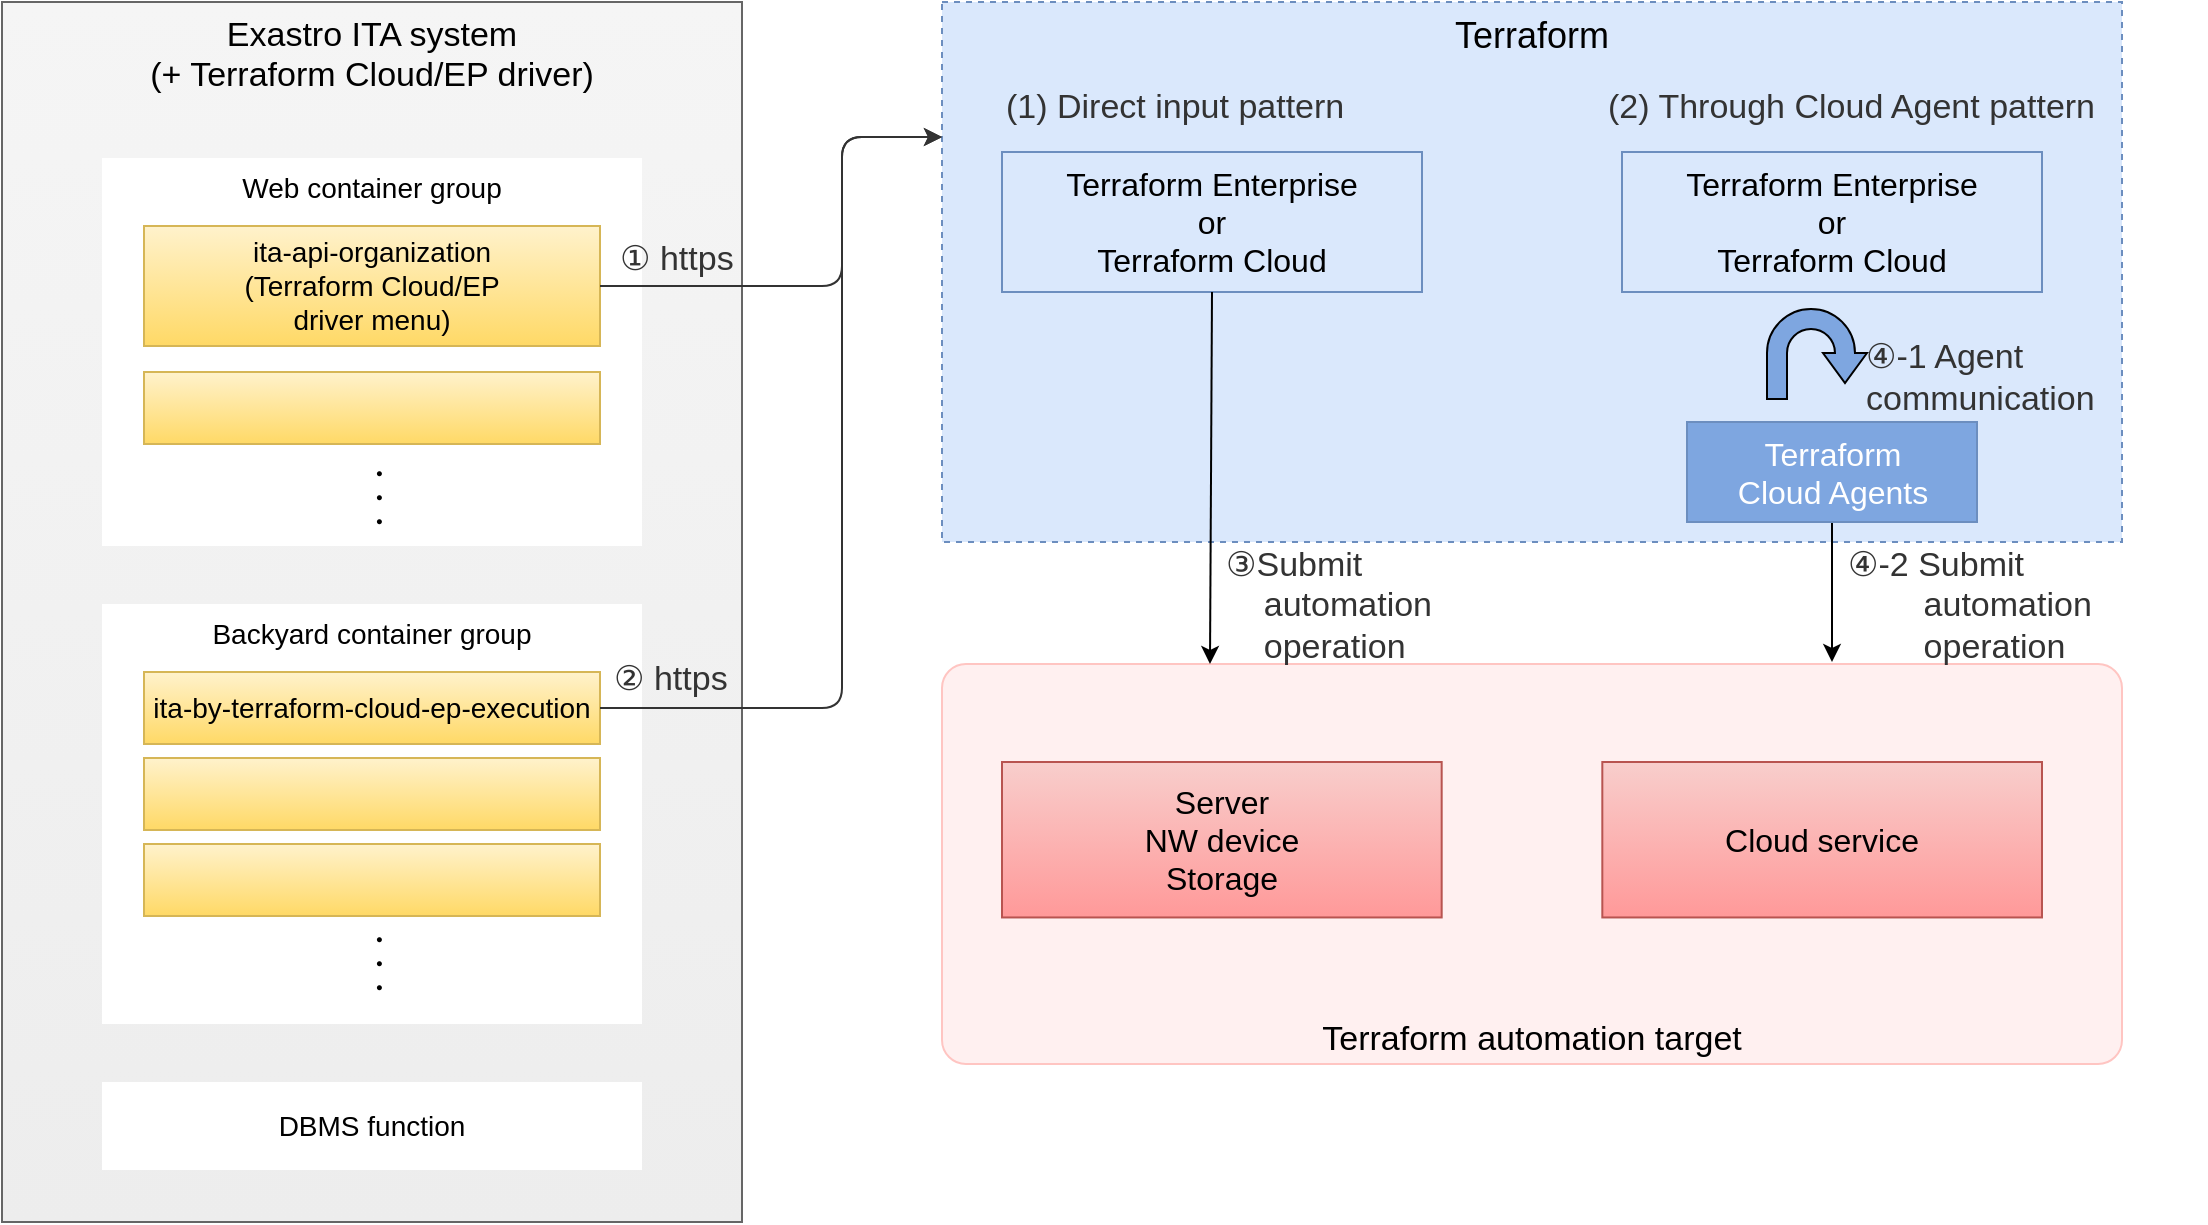 <mxfile version="24.1.0" type="device" pages="2">
  <diagram name="cloud_ep" id="Hip2UEcNGT7Nv8G9Bpkv">
    <mxGraphModel dx="1232" dy="1187" grid="1" gridSize="10" guides="1" tooltips="1" connect="1" arrows="1" fold="1" page="1" pageScale="1" pageWidth="1169" pageHeight="827" math="0" shadow="0">
      <root>
        <mxCell id="0" />
        <mxCell id="1" parent="0" />
        <mxCell id="rPuo4FAIBBt9wYeMWXON-1" value="&lt;font style=&quot;font-size: 17px;&quot;&gt;&lt;span style=&quot;background-color: initial;&quot;&gt;Exastro ITA system&lt;/span&gt;&lt;br style=&quot;&quot;&gt;&lt;/font&gt;&lt;div style=&quot;font-size: 17px;&quot;&gt;&lt;font style=&quot;font-size: 17px;&quot;&gt;(+ Terraform Cloud/EP driver)&lt;/font&gt;&lt;/div&gt;" style="whiteSpace=wrap;html=1;fillColor=#f5f5f5;fontSize=16;strokeColor=#666666;verticalAlign=top;gradientColor=#EDEDED;" parent="1" vertex="1">
          <mxGeometry x="39" y="70" width="370" height="610" as="geometry" />
        </mxCell>
        <mxCell id="rPuo4FAIBBt9wYeMWXON-7" value="" style="group" parent="1" vertex="1" connectable="0">
          <mxGeometry x="89" y="148" width="270" height="194" as="geometry" />
        </mxCell>
        <mxCell id="rPuo4FAIBBt9wYeMWXON-2" value="Web container group" style="whiteSpace=wrap;html=1;fontSize=14;verticalAlign=top;strokeColor=none;" parent="rPuo4FAIBBt9wYeMWXON-7" vertex="1">
          <mxGeometry width="270" height="194" as="geometry" />
        </mxCell>
        <mxCell id="rPuo4FAIBBt9wYeMWXON-3" value="ita-api-organization&lt;br&gt;(Terraform Cloud/EP&lt;br&gt;driver menu)" style="whiteSpace=wrap;html=1;fillColor=#fff2cc;fontSize=14;strokeColor=#d6b656;verticalAlign=middle;gradientColor=#ffd966;" parent="rPuo4FAIBBt9wYeMWXON-7" vertex="1">
          <mxGeometry x="21" y="34" width="228" height="60" as="geometry" />
        </mxCell>
        <mxCell id="rPuo4FAIBBt9wYeMWXON-5" value="" style="whiteSpace=wrap;html=1;fillColor=#fff2cc;fontSize=14;strokeColor=#d6b656;verticalAlign=middle;gradientColor=#ffd966;" parent="rPuo4FAIBBt9wYeMWXON-7" vertex="1">
          <mxGeometry x="21" y="107" width="228" height="36" as="geometry" />
        </mxCell>
        <mxCell id="rPuo4FAIBBt9wYeMWXON-6" value="・&lt;br style=&quot;font-size: 10px;&quot;&gt;・&lt;br style=&quot;font-size: 10px;&quot;&gt;・" style="rounded=0;whiteSpace=wrap;html=1;strokeColor=none;strokeWidth=2;fontSize=10;fillColor=none;fontStyle=1" parent="rPuo4FAIBBt9wYeMWXON-7" vertex="1">
          <mxGeometry x="29.2" y="165.0" width="218.8" height="10" as="geometry" />
        </mxCell>
        <mxCell id="rPuo4FAIBBt9wYeMWXON-14" value="DBMS function" style="whiteSpace=wrap;html=1;fontSize=14;verticalAlign=middle;strokeColor=none;" parent="1" vertex="1">
          <mxGeometry x="89" y="610" width="270" height="44" as="geometry" />
        </mxCell>
        <mxCell id="rPuo4FAIBBt9wYeMWXON-15" value="" style="group" parent="1" vertex="1" connectable="0">
          <mxGeometry x="89" y="371" width="270" height="210" as="geometry" />
        </mxCell>
        <mxCell id="rPuo4FAIBBt9wYeMWXON-9" value="Backyard container group" style="whiteSpace=wrap;html=1;fontSize=14;verticalAlign=top;strokeColor=none;" parent="rPuo4FAIBBt9wYeMWXON-15" vertex="1">
          <mxGeometry width="270" height="210" as="geometry" />
        </mxCell>
        <mxCell id="rPuo4FAIBBt9wYeMWXON-10" value="ita-by-terraform-cloud-ep-execution" style="whiteSpace=wrap;html=1;fillColor=#fff2cc;fontSize=14;strokeColor=#d6b656;verticalAlign=middle;gradientColor=#ffd966;" parent="rPuo4FAIBBt9wYeMWXON-15" vertex="1">
          <mxGeometry x="21" y="34" width="228" height="36" as="geometry" />
        </mxCell>
        <mxCell id="rPuo4FAIBBt9wYeMWXON-11" value="" style="whiteSpace=wrap;html=1;fillColor=#fff2cc;fontSize=14;strokeColor=#d6b656;verticalAlign=middle;gradientColor=#ffd966;" parent="rPuo4FAIBBt9wYeMWXON-15" vertex="1">
          <mxGeometry x="21" y="77" width="228" height="36" as="geometry" />
        </mxCell>
        <mxCell id="rPuo4FAIBBt9wYeMWXON-12" value="・&lt;br style=&quot;font-size: 10px;&quot;&gt;・&lt;br style=&quot;font-size: 10px;&quot;&gt;・" style="rounded=0;whiteSpace=wrap;html=1;strokeColor=none;strokeWidth=2;fontSize=10;fillColor=none;fontStyle=1" parent="rPuo4FAIBBt9wYeMWXON-15" vertex="1">
          <mxGeometry x="29.2" y="175.0" width="218.8" height="10" as="geometry" />
        </mxCell>
        <mxCell id="rPuo4FAIBBt9wYeMWXON-13" value="" style="whiteSpace=wrap;html=1;fillColor=#fff2cc;fontSize=14;strokeColor=#d6b656;verticalAlign=middle;gradientColor=#ffd966;" parent="rPuo4FAIBBt9wYeMWXON-15" vertex="1">
          <mxGeometry x="21" y="120" width="228" height="36" as="geometry" />
        </mxCell>
        <mxCell id="rPuo4FAIBBt9wYeMWXON-16" value="&lt;span style=&quot;font-size: 18px;&quot;&gt;Terraform&lt;/span&gt;" style="whiteSpace=wrap;html=1;fillColor=#dae8fc;fontSize=16;strokeColor=#6c8ebf;verticalAlign=top;dashed=1;" parent="1" vertex="1">
          <mxGeometry x="509" y="70" width="590" height="270" as="geometry" />
        </mxCell>
        <mxCell id="rPuo4FAIBBt9wYeMWXON-17" value="Terraform Enterprise&lt;br&gt;or&lt;br&gt;Terraform Cloud" style="whiteSpace=wrap;html=1;fillColor=#dae8fc;fontSize=16;strokeColor=#6c8ebf;verticalAlign=top;" parent="1" vertex="1">
          <mxGeometry x="539" y="145" width="210" height="70" as="geometry" />
        </mxCell>
        <mxCell id="rPuo4FAIBBt9wYeMWXON-18" value="Terraform Enterprise&lt;br&gt;or&lt;br&gt;Terraform Cloud" style="whiteSpace=wrap;html=1;fillColor=#dae8fc;fontSize=16;strokeColor=#6c8ebf;verticalAlign=top;" parent="1" vertex="1">
          <mxGeometry x="849" y="145" width="210" height="70" as="geometry" />
        </mxCell>
        <mxCell id="rPuo4FAIBBt9wYeMWXON-19" value="(1) Direct input pattern" style="whiteSpace=wrap;html=1;fontSize=17;verticalAlign=middle;strokeColor=none;fillColor=none;align=left;fontColor=#333333;" parent="1" vertex="1">
          <mxGeometry x="539" y="101" width="180" height="44" as="geometry" />
        </mxCell>
        <mxCell id="rPuo4FAIBBt9wYeMWXON-20" value="(2) Through Cloud Agent pattern" style="whiteSpace=wrap;html=1;fontSize=17;verticalAlign=middle;strokeColor=none;fillColor=none;align=left;fontColor=#333333;" parent="1" vertex="1">
          <mxGeometry x="840" y="101" width="250" height="44" as="geometry" />
        </mxCell>
        <mxCell id="rPuo4FAIBBt9wYeMWXON-23" value="Terraform automation target" style="whiteSpace=wrap;html=1;fontSize=17;verticalAlign=bottom;strokeColor=#FFC5C2;fillColor=#FFF0F0;gradientColor=#FFF0F0;rounded=1;arcSize=6;container=0;" parent="1" vertex="1">
          <mxGeometry x="509" y="401" width="590" height="200" as="geometry" />
        </mxCell>
        <mxCell id="rPuo4FAIBBt9wYeMWXON-26" value="&lt;span style=&quot;font-size: 16px;&quot;&gt;Server&lt;br&gt;NW device&lt;br&gt;Storage&lt;/span&gt;" style="rounded=0;whiteSpace=wrap;html=1;strokeWidth=1;fontSize=14;strokeColor=#b85450;fillColor=#f8cecc;gradientColor=#FF9999;container=0;" parent="1" vertex="1">
          <mxGeometry x="539" y="450" width="219.84" height="77.73" as="geometry" />
        </mxCell>
        <mxCell id="rPuo4FAIBBt9wYeMWXON-27" value="&lt;span style=&quot;font-size: 16px;&quot;&gt;Cloud service&lt;br&gt;&lt;/span&gt;" style="rounded=0;whiteSpace=wrap;html=1;strokeWidth=1;fontSize=14;strokeColor=#b85450;fillColor=#f8cecc;gradientColor=#FF9999;container=0;" parent="1" vertex="1">
          <mxGeometry x="839.16" y="450" width="219.84" height="77.73" as="geometry" />
        </mxCell>
        <mxCell id="rPuo4FAIBBt9wYeMWXON-28" value="" style="edgeStyle=elbowEdgeStyle;html=1;fontColor=#333333;startArrow=classic;startFill=1;endArrow=none;endFill=0;strokeColor=#333333;strokeWidth=1;jumpStyle=gap;entryX=1;entryY=0.5;entryDx=0;entryDy=0;exitX=0;exitY=0.25;exitDx=0;exitDy=0;" parent="1" source="rPuo4FAIBBt9wYeMWXON-16" target="rPuo4FAIBBt9wYeMWXON-3" edge="1">
          <mxGeometry relative="1" as="geometry">
            <mxPoint x="469" y="90" as="sourcePoint" />
            <mxPoint x="329" y="220" as="targetPoint" />
            <Array as="points">
              <mxPoint x="459" y="190" />
              <mxPoint x="454" y="259" />
            </Array>
          </mxGeometry>
        </mxCell>
        <mxCell id="rPuo4FAIBBt9wYeMWXON-29" value="" style="edgeStyle=elbowEdgeStyle;html=1;fontColor=#333333;startArrow=classic;startFill=1;endArrow=none;endFill=0;strokeColor=#333333;strokeWidth=1;jumpStyle=gap;entryX=1;entryY=0.5;entryDx=0;entryDy=0;exitX=0;exitY=0.25;exitDx=0;exitDy=0;" parent="1" source="rPuo4FAIBBt9wYeMWXON-16" target="rPuo4FAIBBt9wYeMWXON-10" edge="1">
          <mxGeometry relative="1" as="geometry">
            <mxPoint x="489" y="280" as="sourcePoint" />
            <mxPoint x="379" y="386" as="targetPoint" />
            <Array as="points">
              <mxPoint x="459" y="350" />
              <mxPoint x="495" y="433" />
            </Array>
          </mxGeometry>
        </mxCell>
        <mxCell id="rPuo4FAIBBt9wYeMWXON-30" value="① https" style="whiteSpace=wrap;html=1;fontSize=17;verticalAlign=middle;strokeColor=none;fillColor=none;align=left;fontColor=#333333;" parent="1" vertex="1">
          <mxGeometry x="346" y="177" width="70" height="44" as="geometry" />
        </mxCell>
        <mxCell id="rPuo4FAIBBt9wYeMWXON-32" value="② https" style="whiteSpace=wrap;html=1;fontSize=17;verticalAlign=middle;strokeColor=none;fillColor=none;align=left;fontColor=#333333;" parent="1" vertex="1">
          <mxGeometry x="343" y="387" width="70" height="44" as="geometry" />
        </mxCell>
        <mxCell id="rPuo4FAIBBt9wYeMWXON-34" value="③Submit &lt;br&gt;&amp;nbsp; &amp;nbsp; automation &lt;br&gt;&amp;nbsp; &amp;nbsp; operation" style="whiteSpace=wrap;html=1;fontSize=17;verticalAlign=middle;strokeColor=none;fillColor=none;align=left;fontColor=#333333;" parent="1" vertex="1">
          <mxGeometry x="649" y="350" width="160" height="44" as="geometry" />
        </mxCell>
        <mxCell id="rPuo4FAIBBt9wYeMWXON-36" value="" style="endArrow=classic;html=1;rounded=0;exitX=0.5;exitY=1;exitDx=0;exitDy=0;" parent="1" source="rPuo4FAIBBt9wYeMWXON-17" edge="1">
          <mxGeometry width="50" height="50" relative="1" as="geometry">
            <mxPoint x="629" y="420" as="sourcePoint" />
            <mxPoint x="643" y="401" as="targetPoint" />
          </mxGeometry>
        </mxCell>
        <mxCell id="rPuo4FAIBBt9wYeMWXON-37" value="" style="endArrow=classic;html=1;rounded=0;exitX=0.5;exitY=1;exitDx=0;exitDy=0;" parent="1" source="rPuo4FAIBBt9wYeMWXON-39" edge="1">
          <mxGeometry width="50" height="50" relative="1" as="geometry">
            <mxPoint x="1129" y="440" as="sourcePoint" />
            <mxPoint x="954" y="400" as="targetPoint" />
          </mxGeometry>
        </mxCell>
        <mxCell id="rPuo4FAIBBt9wYeMWXON-38" value="④-1 Agent communication" style="whiteSpace=wrap;html=1;fontSize=17;verticalAlign=middle;strokeColor=none;fillColor=none;align=left;fontColor=#333333;" parent="1" vertex="1">
          <mxGeometry x="969" y="236" width="120" height="44" as="geometry" />
        </mxCell>
        <mxCell id="rPuo4FAIBBt9wYeMWXON-39" value="Terraform&lt;br&gt;Cloud Agents" style="whiteSpace=wrap;html=1;fillColor=#7EA6E0;fontSize=16;strokeColor=#6c8ebf;verticalAlign=top;fontColor=#FFFFFF;" parent="1" vertex="1">
          <mxGeometry x="881.5" y="280" width="145" height="50" as="geometry" />
        </mxCell>
        <mxCell id="rPuo4FAIBBt9wYeMWXON-40" value="" style="html=1;shadow=0;dashed=0;align=center;verticalAlign=middle;shape=mxgraph.arrows2.uTurnArrow;dy=5;arrowHead=22;dx2=15;rotation=90;fillColor=#7EA6E0;" parent="1" vertex="1">
          <mxGeometry x="924" y="221" width="45" height="50" as="geometry" />
        </mxCell>
        <mxCell id="rPuo4FAIBBt9wYeMWXON-41" value="④-2 Submit &lt;br&gt;&amp;nbsp; &amp;nbsp; &amp;nbsp; &amp;nbsp; automation &lt;br&gt;&amp;nbsp; &amp;nbsp; &amp;nbsp; &amp;nbsp; operation" style="whiteSpace=wrap;html=1;fontSize=17;verticalAlign=middle;strokeColor=none;fillColor=none;align=left;fontColor=#333333;" parent="1" vertex="1">
          <mxGeometry x="960" y="350" width="181" height="44" as="geometry" />
        </mxCell>
      </root>
    </mxGraphModel>
  </diagram>
  <diagram id="NIlsoJcz5rjUdY2pjUD3" name="cli">
    <mxGraphModel dx="1232" dy="1187" grid="1" gridSize="10" guides="1" tooltips="1" connect="1" arrows="1" fold="1" page="1" pageScale="1" pageWidth="1169" pageHeight="827" math="0" shadow="0">
      <root>
        <mxCell id="0" />
        <mxCell id="1" parent="0" />
        <mxCell id="506B-8NzCTK2B43F4g-_-33" value="&lt;font style=&quot;font-size: 17px;&quot;&gt;&lt;span style=&quot;background-color: initial;&quot;&gt;Exastro ITA system&lt;/span&gt;&lt;br style=&quot;&quot;&gt;&lt;/font&gt;&lt;div style=&quot;font-size: 17px;&quot;&gt;&lt;font style=&quot;font-size: 17px;&quot;&gt;(+ Terraform CLI driver)&lt;/font&gt;&lt;/div&gt;" style="whiteSpace=wrap;html=1;fillColor=#f5f5f5;fontSize=16;strokeColor=#666666;verticalAlign=top;gradientColor=#EDEDED;" parent="1" vertex="1">
          <mxGeometry x="180" y="60" width="370" height="610" as="geometry" />
        </mxCell>
        <mxCell id="506B-8NzCTK2B43F4g-_-34" value="" style="group" parent="1" vertex="1" connectable="0">
          <mxGeometry x="230" y="138" width="270" height="194" as="geometry" />
        </mxCell>
        <mxCell id="506B-8NzCTK2B43F4g-_-35" value="Web container group" style="whiteSpace=wrap;html=1;fontSize=14;verticalAlign=top;strokeColor=none;" parent="506B-8NzCTK2B43F4g-_-34" vertex="1">
          <mxGeometry width="270" height="194" as="geometry" />
        </mxCell>
        <mxCell id="506B-8NzCTK2B43F4g-_-36" value="ita-api-organization&lt;br&gt;(Terraform CLI driver menu)" style="whiteSpace=wrap;html=1;fillColor=#fff2cc;fontSize=14;strokeColor=#d6b656;verticalAlign=middle;gradientColor=#ffd966;" parent="506B-8NzCTK2B43F4g-_-34" vertex="1">
          <mxGeometry x="21" y="34" width="228" height="60" as="geometry" />
        </mxCell>
        <mxCell id="506B-8NzCTK2B43F4g-_-37" value="" style="whiteSpace=wrap;html=1;fillColor=#fff2cc;fontSize=14;strokeColor=#d6b656;verticalAlign=middle;gradientColor=#ffd966;" parent="506B-8NzCTK2B43F4g-_-34" vertex="1">
          <mxGeometry x="21" y="107" width="228" height="36" as="geometry" />
        </mxCell>
        <mxCell id="506B-8NzCTK2B43F4g-_-38" value="・&lt;br style=&quot;font-size: 10px;&quot;&gt;・&lt;br style=&quot;font-size: 10px;&quot;&gt;・" style="rounded=0;whiteSpace=wrap;html=1;strokeColor=none;strokeWidth=2;fontSize=10;fillColor=none;fontStyle=1" parent="506B-8NzCTK2B43F4g-_-34" vertex="1">
          <mxGeometry x="29.2" y="165.0" width="218.8" height="10" as="geometry" />
        </mxCell>
        <mxCell id="506B-8NzCTK2B43F4g-_-39" value="DBMS function" style="whiteSpace=wrap;html=1;fontSize=14;verticalAlign=middle;strokeColor=none;" parent="1" vertex="1">
          <mxGeometry x="230" y="600" width="270" height="44" as="geometry" />
        </mxCell>
        <mxCell id="506B-8NzCTK2B43F4g-_-40" value="" style="group;verticalAlign=top;" parent="1" vertex="1" connectable="0">
          <mxGeometry x="230" y="361" width="270" height="210" as="geometry" />
        </mxCell>
        <mxCell id="506B-8NzCTK2B43F4g-_-41" value="Backyard container group" style="whiteSpace=wrap;html=1;fontSize=14;verticalAlign=top;strokeColor=none;" parent="506B-8NzCTK2B43F4g-_-40" vertex="1">
          <mxGeometry width="270" height="210" as="geometry" />
        </mxCell>
        <mxCell id="506B-8NzCTK2B43F4g-_-42" value="ita-by-terraform-cli-execution" style="whiteSpace=wrap;html=1;fillColor=#fff2cc;fontSize=14;strokeColor=#d6b656;verticalAlign=top;gradientColor=#ffd966;" parent="506B-8NzCTK2B43F4g-_-40" vertex="1">
          <mxGeometry x="21" y="34" width="228" height="76" as="geometry" />
        </mxCell>
        <mxCell id="506B-8NzCTK2B43F4g-_-44" value="・&lt;br style=&quot;font-size: 10px;&quot;&gt;・&lt;br style=&quot;font-size: 10px;&quot;&gt;・" style="rounded=0;whiteSpace=wrap;html=1;strokeColor=none;strokeWidth=2;fontSize=10;fillColor=none;fontStyle=1" parent="506B-8NzCTK2B43F4g-_-40" vertex="1">
          <mxGeometry x="29.2" y="175.0" width="218.8" height="10" as="geometry" />
        </mxCell>
        <mxCell id="506B-8NzCTK2B43F4g-_-45" value="" style="whiteSpace=wrap;html=1;fillColor=#fff2cc;fontSize=14;strokeColor=#d6b656;verticalAlign=middle;gradientColor=#ffd966;" parent="506B-8NzCTK2B43F4g-_-40" vertex="1">
          <mxGeometry x="21" y="120" width="228" height="36" as="geometry" />
        </mxCell>
        <mxCell id="506B-8NzCTK2B43F4g-_-65" value="Terraform CLI" style="rounded=1;whiteSpace=wrap;html=1;fillColor=#A9C4EB;" parent="506B-8NzCTK2B43F4g-_-40" vertex="1">
          <mxGeometry x="78.6" y="70" width="120" height="30" as="geometry" />
        </mxCell>
        <mxCell id="P77b6PbMqfDeLrmF_FZa-1" value="" style="html=1;shadow=0;dashed=0;align=center;verticalAlign=middle;shape=mxgraph.arrows2.uTurnArrow;dy=5;arrowHead=22;dx2=23;rotation=-180;fillColor=#7EA6E0;direction=west;flipV=1;" parent="506B-8NzCTK2B43F4g-_-40" vertex="1">
          <mxGeometry x="10" y="54" width="35" height="46" as="geometry" />
        </mxCell>
        <mxCell id="506B-8NzCTK2B43F4g-_-51" value="Terraform automation target" style="whiteSpace=wrap;html=1;fontSize=17;verticalAlign=bottom;strokeColor=#FFC5C2;fillColor=#FFF0F0;gradientColor=#FFF0F0;rounded=1;arcSize=6;container=0;" parent="1" vertex="1">
          <mxGeometry x="747" y="309" width="291" height="361" as="geometry" />
        </mxCell>
        <mxCell id="506B-8NzCTK2B43F4g-_-52" value="&lt;span style=&quot;font-size: 16px;&quot;&gt;Server&lt;br&gt;NW device&lt;br&gt;Storage&lt;br&gt;&lt;/span&gt;" style="rounded=0;whiteSpace=wrap;html=1;strokeWidth=1;fontSize=14;strokeColor=#b85450;fillColor=#f8cecc;gradientColor=#FF9999;container=0;" parent="1" vertex="1">
          <mxGeometry x="782.58" y="359" width="219.84" height="77.73" as="geometry" />
        </mxCell>
        <mxCell id="506B-8NzCTK2B43F4g-_-53" value="&lt;span style=&quot;font-size: 16px;&quot;&gt;Cloud service&lt;br&gt;&lt;/span&gt;" style="rounded=0;whiteSpace=wrap;html=1;strokeWidth=1;fontSize=14;strokeColor=#b85450;fillColor=#f8cecc;gradientColor=#FF9999;container=0;" parent="1" vertex="1">
          <mxGeometry x="782.58" y="506.13" width="219.84" height="77.73" as="geometry" />
        </mxCell>
        <mxCell id="506B-8NzCTK2B43F4g-_-55" value="" style="edgeStyle=elbowEdgeStyle;html=1;fontColor=#333333;startArrow=classic;startFill=1;endArrow=none;endFill=0;strokeColor=#333333;strokeWidth=1;jumpStyle=gap;entryX=1;entryY=0.5;entryDx=0;entryDy=0;exitX=0;exitY=0.5;exitDx=0;exitDy=0;" parent="1" source="506B-8NzCTK2B43F4g-_-51" target="506B-8NzCTK2B43F4g-_-65" edge="1">
          <mxGeometry relative="1" as="geometry">
            <mxPoint x="650" y="127.5" as="sourcePoint" />
            <mxPoint x="520" y="376" as="targetPoint" />
            <Array as="points">
              <mxPoint x="571" y="470" />
              <mxPoint x="636" y="423" />
            </Array>
          </mxGeometry>
        </mxCell>
        <mxCell id="506B-8NzCTK2B43F4g-_-57" value="② Submit&amp;nbsp;&lt;br&gt;&amp;nbsp; &amp;nbsp; &amp;nbsp;automation&amp;nbsp;&lt;br&gt;&amp;nbsp; &amp;nbsp; &amp;nbsp;operation" style="whiteSpace=wrap;html=1;fontSize=17;verticalAlign=middle;strokeColor=none;fillColor=none;align=left;fontColor=#333333;" parent="1" vertex="1">
          <mxGeometry x="577" y="430" width="160" height="58.27" as="geometry" />
        </mxCell>
        <mxCell id="P77b6PbMqfDeLrmF_FZa-3" value="① Terraform command" style="whiteSpace=wrap;html=1;fontSize=17;verticalAlign=middle;strokeColor=none;fillColor=none;align=left;fontColor=#333333;" parent="1" vertex="1">
          <mxGeometry x="50" y="420" width="190" height="44" as="geometry" />
        </mxCell>
      </root>
    </mxGraphModel>
  </diagram>
</mxfile>
